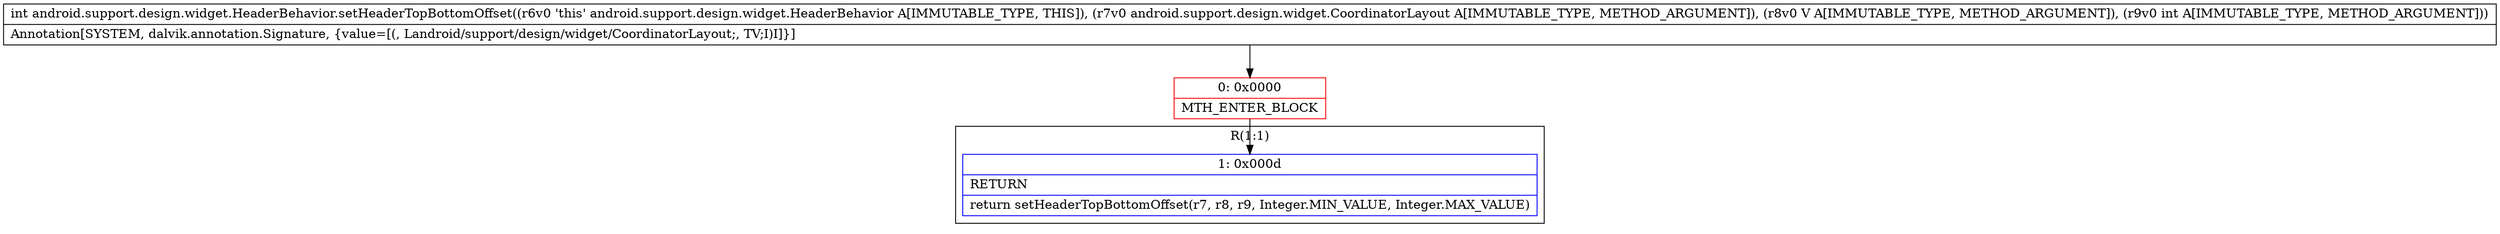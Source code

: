 digraph "CFG forandroid.support.design.widget.HeaderBehavior.setHeaderTopBottomOffset(Landroid\/support\/design\/widget\/CoordinatorLayout;Landroid\/view\/View;I)I" {
subgraph cluster_Region_1538694794 {
label = "R(1:1)";
node [shape=record,color=blue];
Node_1 [shape=record,label="{1\:\ 0x000d|RETURN\l|return setHeaderTopBottomOffset(r7, r8, r9, Integer.MIN_VALUE, Integer.MAX_VALUE)\l}"];
}
Node_0 [shape=record,color=red,label="{0\:\ 0x0000|MTH_ENTER_BLOCK\l}"];
MethodNode[shape=record,label="{int android.support.design.widget.HeaderBehavior.setHeaderTopBottomOffset((r6v0 'this' android.support.design.widget.HeaderBehavior A[IMMUTABLE_TYPE, THIS]), (r7v0 android.support.design.widget.CoordinatorLayout A[IMMUTABLE_TYPE, METHOD_ARGUMENT]), (r8v0 V A[IMMUTABLE_TYPE, METHOD_ARGUMENT]), (r9v0 int A[IMMUTABLE_TYPE, METHOD_ARGUMENT]))  | Annotation[SYSTEM, dalvik.annotation.Signature, \{value=[(, Landroid\/support\/design\/widget\/CoordinatorLayout;, TV;I)I]\}]\l}"];
MethodNode -> Node_0;
Node_0 -> Node_1;
}

